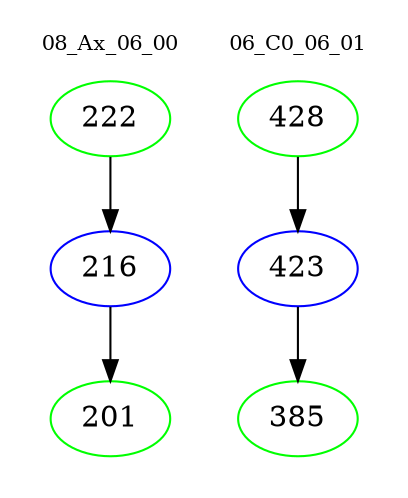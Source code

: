 digraph{
subgraph cluster_0 {
color = white
label = "08_Ax_06_00";
fontsize=10;
T0_222 [label="222", color="green"]
T0_222 -> T0_216 [color="black"]
T0_216 [label="216", color="blue"]
T0_216 -> T0_201 [color="black"]
T0_201 [label="201", color="green"]
}
subgraph cluster_1 {
color = white
label = "06_C0_06_01";
fontsize=10;
T1_428 [label="428", color="green"]
T1_428 -> T1_423 [color="black"]
T1_423 [label="423", color="blue"]
T1_423 -> T1_385 [color="black"]
T1_385 [label="385", color="green"]
}
}
